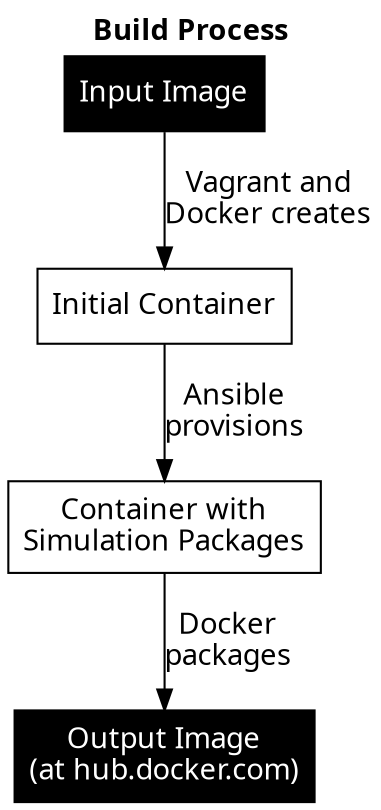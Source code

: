 digraph "build-process" {
    margin=0

    // Add title
    fontname="verdana bold"
    labelloc = "t"
    label = "Build Process"

    // Define nodes and style
    node [fillcolor=black, fontcolor=white, fontname="verdana",
          margin="0.1, 0.1", rankdir="UD", shape=rect, style=filled]
    a [label="Input Image"]
    b [label="Initial Container",
       fillcolor=white fontcolor=black]
    c [label="Container with\nSimulation Packages",
       fillcolor=white fontcolor=black]
    d [label="Output Image\n(at hub.docker.com)"]

    // Define edges and style
    edge [fontname="verdana"]
    a -> b [label="Vagrant and\nDocker creates"]
    b -> c [label="Ansible\nprovisions"]
    c -> d [label="Docker\npackages"]
}
